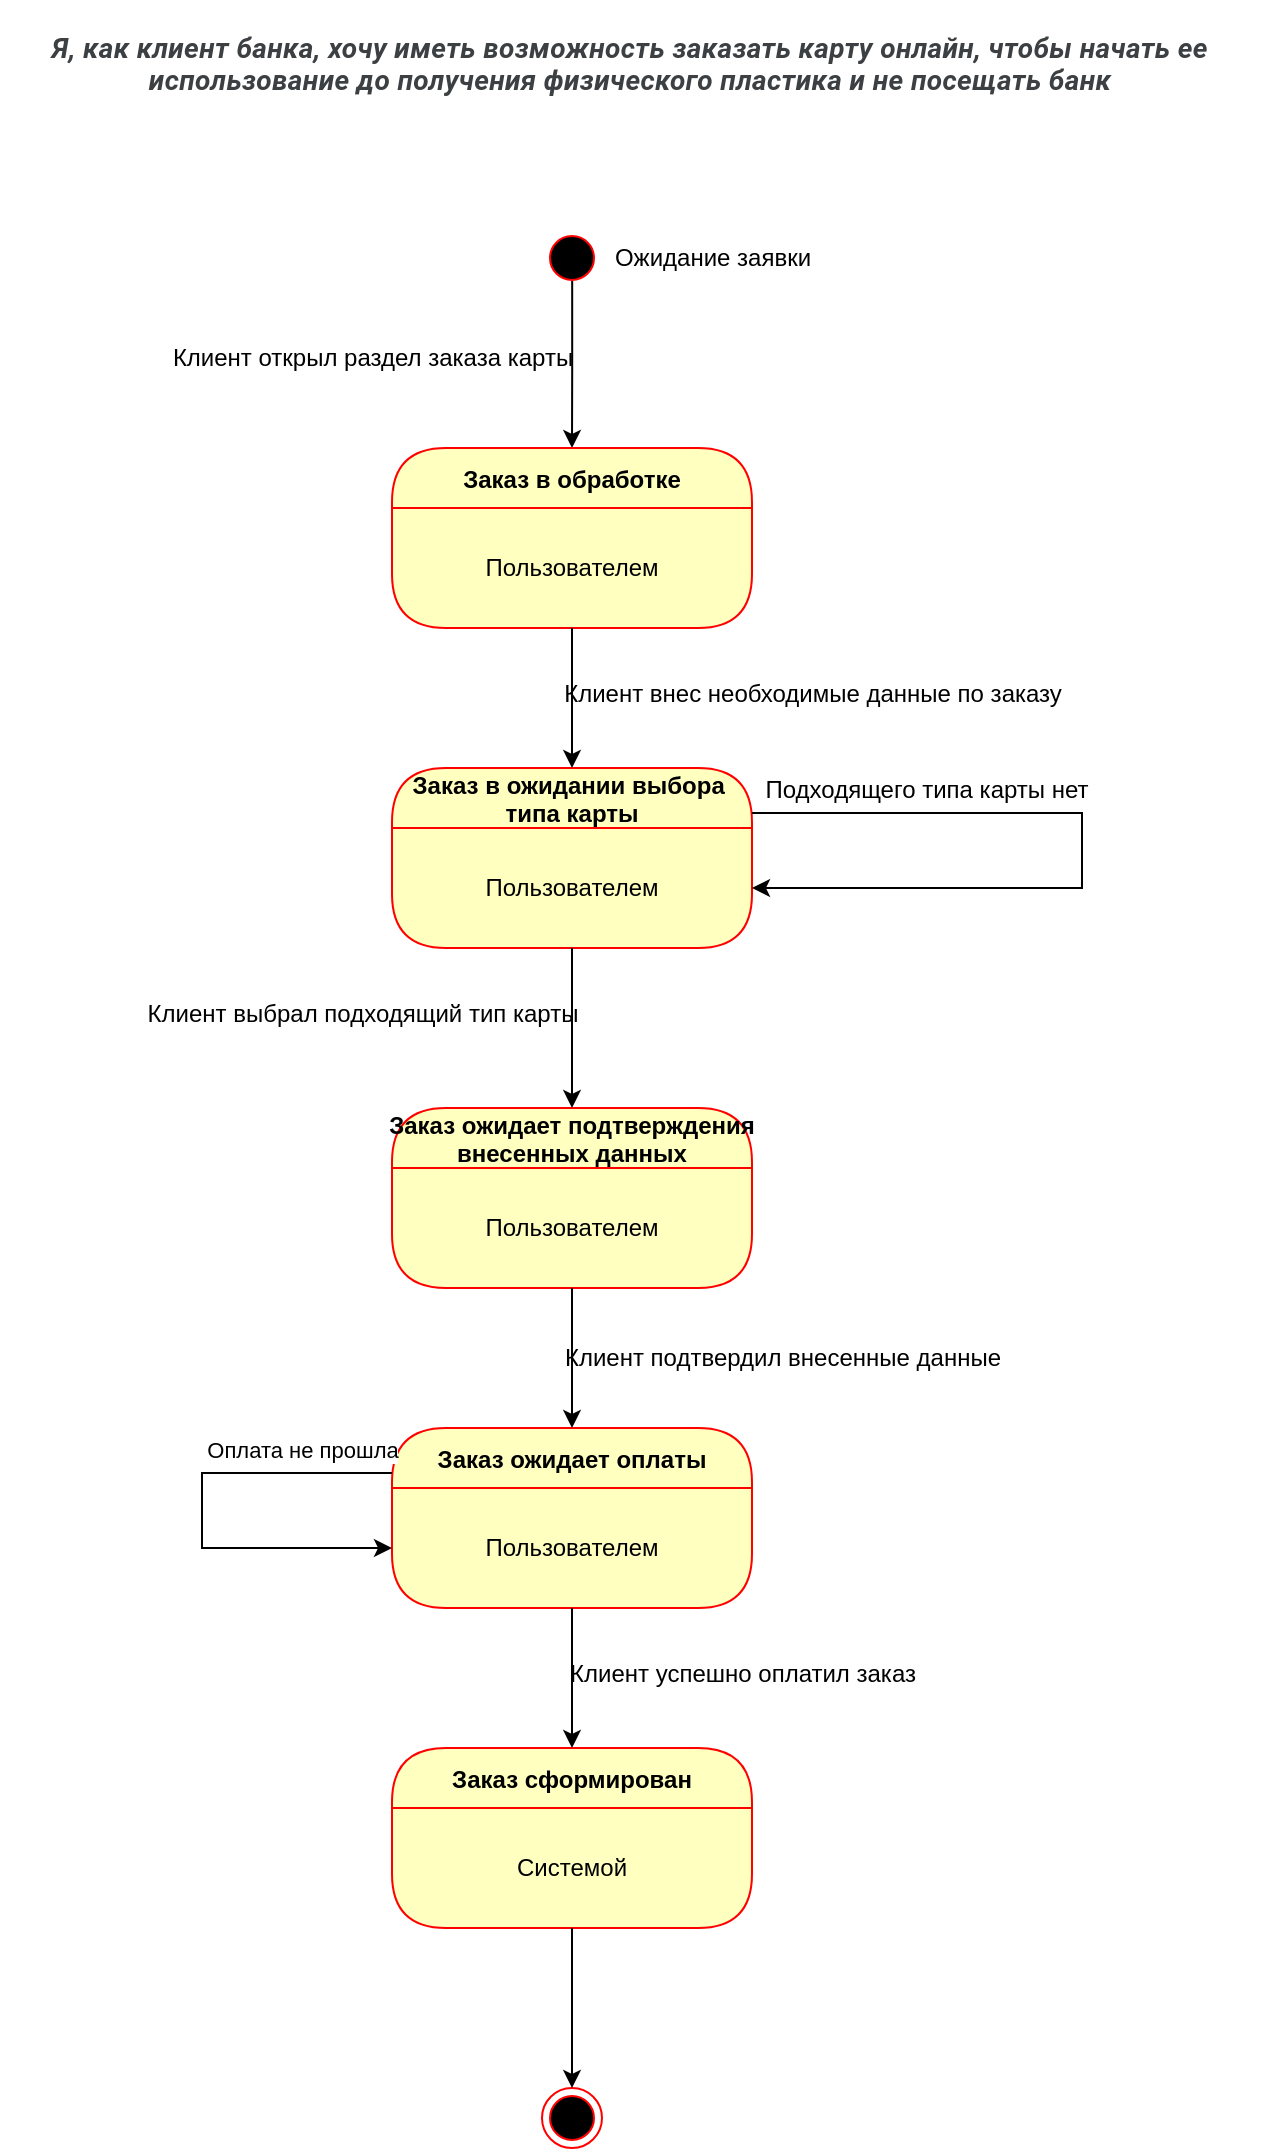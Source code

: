 <mxfile version="24.7.16">
  <diagram name="Страница — 1" id="hDEHx32wJXKjq6ueXip5">
    <mxGraphModel dx="1660" dy="877" grid="1" gridSize="10" guides="1" tooltips="1" connect="1" arrows="1" fold="1" page="1" pageScale="1" pageWidth="827" pageHeight="1169" background="#ffffff" math="0" shadow="0">
      <root>
        <mxCell id="0" />
        <mxCell id="1" parent="0" />
        <mxCell id="GovRdeA1VMItJWWdl3C1-1" value="&#xa;&lt;span style=&quot;color: rgb(60, 64, 67); font-family: Roboto, Arial, sans-serif; font-size: 14px; font-variant-ligatures: normal; font-variant-caps: normal; letter-spacing: 0.2px; orphans: 2; text-align: left; text-indent: 0px; text-transform: none; widows: 2; word-spacing: 0px; -webkit-text-stroke-width: 0px; white-space: normal; text-decoration-thickness: initial; text-decoration-style: initial; text-decoration-color: initial; float: none; display: inline !important;&quot;&gt;Я, как клиент банка, хочу иметь возможность заказать карту онлайн, чтобы начать ее использование до получения физического пластика и не посещать банк&lt;/span&gt;&#xa;&#xa;" style="text;html=1;align=center;verticalAlign=middle;whiteSpace=wrap;rounded=0;fontStyle=3" vertex="1" parent="1">
          <mxGeometry x="99" y="20" width="630" height="70" as="geometry" />
        </mxCell>
        <mxCell id="GovRdeA1VMItJWWdl3C1-16" style="edgeStyle=orthogonalEdgeStyle;rounded=0;orthogonalLoop=1;jettySize=auto;html=1;exitX=0.503;exitY=0.88;exitDx=0;exitDy=0;entryX=0.5;entryY=0;entryDx=0;entryDy=0;exitPerimeter=0;" edge="1" parent="1" source="GovRdeA1VMItJWWdl3C1-2" target="GovRdeA1VMItJWWdl3C1-5">
          <mxGeometry relative="1" as="geometry" />
        </mxCell>
        <mxCell id="GovRdeA1VMItJWWdl3C1-2" value="" style="ellipse;html=1;shape=startState;fillColor=#000000;strokeColor=#ff0000;" vertex="1" parent="1">
          <mxGeometry x="370" y="130" width="30" height="30" as="geometry" />
        </mxCell>
        <mxCell id="GovRdeA1VMItJWWdl3C1-5" value="Заказ в обработке" style="swimlane;fontStyle=1;align=center;verticalAlign=middle;childLayout=stackLayout;horizontal=1;startSize=30;horizontalStack=0;resizeParent=0;resizeLast=1;container=0;fontColor=#000000;collapsible=0;rounded=1;arcSize=30;strokeColor=#ff0000;fillColor=#ffffc0;swimlaneFillColor=#ffffc0;dropTarget=0;" vertex="1" parent="1">
          <mxGeometry x="295" y="240" width="180" height="90" as="geometry" />
        </mxCell>
        <mxCell id="GovRdeA1VMItJWWdl3C1-6" value="Пользователем" style="text;html=1;strokeColor=none;fillColor=none;align=center;verticalAlign=middle;spacingLeft=4;spacingRight=4;whiteSpace=wrap;overflow=hidden;rotatable=0;fontColor=#000000;" vertex="1" parent="GovRdeA1VMItJWWdl3C1-5">
          <mxGeometry y="30" width="180" height="60" as="geometry" />
        </mxCell>
        <mxCell id="GovRdeA1VMItJWWdl3C1-8" value="Заказ ожидает оплаты" style="swimlane;fontStyle=1;align=center;verticalAlign=middle;childLayout=stackLayout;horizontal=1;startSize=30;horizontalStack=0;resizeParent=0;resizeLast=1;container=0;fontColor=#000000;collapsible=0;rounded=1;arcSize=30;strokeColor=#ff0000;fillColor=#ffffc0;swimlaneFillColor=#ffffc0;dropTarget=0;" vertex="1" parent="1">
          <mxGeometry x="295" y="730" width="180" height="90" as="geometry" />
        </mxCell>
        <mxCell id="GovRdeA1VMItJWWdl3C1-9" value="Пользователем" style="text;html=1;strokeColor=none;fillColor=none;align=center;verticalAlign=middle;spacingLeft=4;spacingRight=4;whiteSpace=wrap;overflow=hidden;rotatable=0;fontColor=#000000;" vertex="1" parent="GovRdeA1VMItJWWdl3C1-8">
          <mxGeometry y="30" width="180" height="60" as="geometry" />
        </mxCell>
        <mxCell id="GovRdeA1VMItJWWdl3C1-34" style="edgeStyle=orthogonalEdgeStyle;rounded=0;orthogonalLoop=1;jettySize=auto;html=1;exitX=0;exitY=0.25;exitDx=0;exitDy=0;entryX=0;entryY=0.5;entryDx=0;entryDy=0;" edge="1" parent="GovRdeA1VMItJWWdl3C1-8" source="GovRdeA1VMItJWWdl3C1-8" target="GovRdeA1VMItJWWdl3C1-9">
          <mxGeometry relative="1" as="geometry">
            <mxPoint x="-5" y="75" as="targetPoint" />
            <Array as="points">
              <mxPoint x="-95" y="22" />
              <mxPoint x="-95" y="60" />
            </Array>
          </mxGeometry>
        </mxCell>
        <mxCell id="GovRdeA1VMItJWWdl3C1-35" value="Оплата не прошла" style="edgeLabel;html=1;align=center;verticalAlign=middle;resizable=0;points=[];" vertex="1" connectable="0" parent="GovRdeA1VMItJWWdl3C1-34">
          <mxGeometry x="-0.619" relative="1" as="geometry">
            <mxPoint x="-2" y="-12" as="offset" />
          </mxGeometry>
        </mxCell>
        <mxCell id="GovRdeA1VMItJWWdl3C1-10" value="Заказ в ожидании выбора &#xa;типа карты" style="swimlane;fontStyle=1;align=center;verticalAlign=middle;childLayout=stackLayout;horizontal=1;startSize=30;horizontalStack=0;resizeParent=0;resizeLast=1;container=0;fontColor=#000000;collapsible=0;rounded=1;arcSize=30;strokeColor=#ff0000;fillColor=#ffffc0;swimlaneFillColor=#ffffc0;dropTarget=0;" vertex="1" parent="1">
          <mxGeometry x="295" y="400" width="180" height="90" as="geometry" />
        </mxCell>
        <mxCell id="GovRdeA1VMItJWWdl3C1-11" value="Пользователем" style="text;html=1;strokeColor=none;fillColor=none;align=center;verticalAlign=middle;spacingLeft=4;spacingRight=4;whiteSpace=wrap;overflow=hidden;rotatable=0;fontColor=#000000;" vertex="1" parent="GovRdeA1VMItJWWdl3C1-10">
          <mxGeometry y="30" width="180" height="60" as="geometry" />
        </mxCell>
        <mxCell id="GovRdeA1VMItJWWdl3C1-31" style="edgeStyle=orthogonalEdgeStyle;rounded=0;orthogonalLoop=1;jettySize=auto;html=1;exitX=1;exitY=0.25;exitDx=0;exitDy=0;entryX=1;entryY=0.5;entryDx=0;entryDy=0;" edge="1" parent="GovRdeA1VMItJWWdl3C1-10" source="GovRdeA1VMItJWWdl3C1-10" target="GovRdeA1VMItJWWdl3C1-11">
          <mxGeometry relative="1" as="geometry">
            <Array as="points">
              <mxPoint x="345" y="22" />
              <mxPoint x="345" y="60" />
            </Array>
          </mxGeometry>
        </mxCell>
        <mxCell id="GovRdeA1VMItJWWdl3C1-32" value="&lt;font style=&quot;font-size: 12px;&quot;&gt;Подходящего типа карты нет&lt;/font&gt;" style="edgeLabel;html=1;align=center;verticalAlign=middle;resizable=0;points=[];" vertex="1" connectable="0" parent="GovRdeA1VMItJWWdl3C1-31">
          <mxGeometry x="-0.807" y="3" relative="1" as="geometry">
            <mxPoint x="51" y="-9" as="offset" />
          </mxGeometry>
        </mxCell>
        <mxCell id="GovRdeA1VMItJWWdl3C1-12" value="Заказ ожидает подтверждения&#xa;внесенных данных" style="swimlane;fontStyle=1;align=center;verticalAlign=middle;childLayout=stackLayout;horizontal=1;startSize=30;horizontalStack=0;resizeParent=0;resizeLast=1;container=0;fontColor=#000000;collapsible=0;rounded=1;arcSize=30;strokeColor=#ff0000;fillColor=#ffffc0;swimlaneFillColor=#ffffc0;dropTarget=0;" vertex="1" parent="1">
          <mxGeometry x="295" y="570" width="180" height="90" as="geometry" />
        </mxCell>
        <mxCell id="GovRdeA1VMItJWWdl3C1-13" value="Пользователем" style="text;html=1;strokeColor=none;fillColor=none;align=center;verticalAlign=middle;spacingLeft=4;spacingRight=4;whiteSpace=wrap;overflow=hidden;rotatable=0;fontColor=#000000;" vertex="1" parent="GovRdeA1VMItJWWdl3C1-12">
          <mxGeometry y="30" width="180" height="60" as="geometry" />
        </mxCell>
        <mxCell id="GovRdeA1VMItJWWdl3C1-14" value="" style="ellipse;html=1;shape=endState;fillColor=#000000;strokeColor=#ff0000;" vertex="1" parent="1">
          <mxGeometry x="370" y="1060" width="30" height="30" as="geometry" />
        </mxCell>
        <mxCell id="GovRdeA1VMItJWWdl3C1-17" style="edgeStyle=orthogonalEdgeStyle;rounded=0;orthogonalLoop=1;jettySize=auto;html=1;exitX=0.5;exitY=1;exitDx=0;exitDy=0;entryX=0.5;entryY=0;entryDx=0;entryDy=0;" edge="1" parent="1" source="GovRdeA1VMItJWWdl3C1-6" target="GovRdeA1VMItJWWdl3C1-10">
          <mxGeometry relative="1" as="geometry" />
        </mxCell>
        <mxCell id="GovRdeA1VMItJWWdl3C1-18" style="edgeStyle=orthogonalEdgeStyle;rounded=0;orthogonalLoop=1;jettySize=auto;html=1;exitX=0.5;exitY=1;exitDx=0;exitDy=0;entryX=0.5;entryY=0;entryDx=0;entryDy=0;" edge="1" parent="1" source="GovRdeA1VMItJWWdl3C1-11" target="GovRdeA1VMItJWWdl3C1-12">
          <mxGeometry relative="1" as="geometry" />
        </mxCell>
        <mxCell id="GovRdeA1VMItJWWdl3C1-19" style="edgeStyle=orthogonalEdgeStyle;rounded=0;orthogonalLoop=1;jettySize=auto;html=1;exitX=0.5;exitY=1;exitDx=0;exitDy=0;entryX=0.5;entryY=0;entryDx=0;entryDy=0;" edge="1" parent="1" source="GovRdeA1VMItJWWdl3C1-13" target="GovRdeA1VMItJWWdl3C1-8">
          <mxGeometry relative="1" as="geometry" />
        </mxCell>
        <mxCell id="GovRdeA1VMItJWWdl3C1-21" value="Ожидание заявки" style="text;html=1;align=center;verticalAlign=middle;resizable=0;points=[];autosize=1;strokeColor=none;fillColor=none;" vertex="1" parent="1">
          <mxGeometry x="400" y="130" width="110" height="30" as="geometry" />
        </mxCell>
        <mxCell id="GovRdeA1VMItJWWdl3C1-22" value="Заказ сформирован" style="swimlane;fontStyle=1;align=center;verticalAlign=middle;childLayout=stackLayout;horizontal=1;startSize=30;horizontalStack=0;resizeParent=0;resizeLast=1;container=0;fontColor=#000000;collapsible=0;rounded=1;arcSize=30;strokeColor=#ff0000;fillColor=#ffffc0;swimlaneFillColor=#ffffc0;dropTarget=0;" vertex="1" parent="1">
          <mxGeometry x="295" y="890" width="180" height="90" as="geometry" />
        </mxCell>
        <mxCell id="GovRdeA1VMItJWWdl3C1-23" value="Системой" style="text;html=1;strokeColor=none;fillColor=none;align=center;verticalAlign=middle;spacingLeft=4;spacingRight=4;whiteSpace=wrap;overflow=hidden;rotatable=0;fontColor=#000000;" vertex="1" parent="GovRdeA1VMItJWWdl3C1-22">
          <mxGeometry y="30" width="180" height="60" as="geometry" />
        </mxCell>
        <mxCell id="GovRdeA1VMItJWWdl3C1-25" style="edgeStyle=orthogonalEdgeStyle;rounded=0;orthogonalLoop=1;jettySize=auto;html=1;exitX=0.5;exitY=1;exitDx=0;exitDy=0;" edge="1" parent="1" source="GovRdeA1VMItJWWdl3C1-9" target="GovRdeA1VMItJWWdl3C1-22">
          <mxGeometry relative="1" as="geometry" />
        </mxCell>
        <mxCell id="GovRdeA1VMItJWWdl3C1-26" style="edgeStyle=orthogonalEdgeStyle;rounded=0;orthogonalLoop=1;jettySize=auto;html=1;exitX=0.5;exitY=1;exitDx=0;exitDy=0;entryX=0.5;entryY=0;entryDx=0;entryDy=0;" edge="1" parent="1" source="GovRdeA1VMItJWWdl3C1-23" target="GovRdeA1VMItJWWdl3C1-14">
          <mxGeometry relative="1" as="geometry" />
        </mxCell>
        <mxCell id="GovRdeA1VMItJWWdl3C1-28" value="Клиент открыл раздел заказа карты" style="text;html=1;align=center;verticalAlign=middle;resizable=0;points=[];autosize=1;strokeColor=none;fillColor=none;" vertex="1" parent="1">
          <mxGeometry x="180" y="180" width="210" height="30" as="geometry" />
        </mxCell>
        <mxCell id="GovRdeA1VMItJWWdl3C1-29" value="Клиент внес необходимые данные по заказу" style="text;html=1;align=center;verticalAlign=middle;resizable=0;points=[];autosize=1;strokeColor=none;fillColor=none;" vertex="1" parent="1">
          <mxGeometry x="380" y="348" width="250" height="30" as="geometry" />
        </mxCell>
        <mxCell id="GovRdeA1VMItJWWdl3C1-30" value="Клиент выбрал подходящий тип карты" style="text;html=1;align=center;verticalAlign=middle;resizable=0;points=[];autosize=1;strokeColor=none;fillColor=none;" vertex="1" parent="1">
          <mxGeometry x="170" y="508" width="220" height="30" as="geometry" />
        </mxCell>
        <mxCell id="GovRdeA1VMItJWWdl3C1-33" value="Клиент подтвердил внесенные данные" style="text;html=1;align=center;verticalAlign=middle;resizable=0;points=[];autosize=1;strokeColor=none;fillColor=none;" vertex="1" parent="1">
          <mxGeometry x="380" y="680" width="220" height="30" as="geometry" />
        </mxCell>
        <mxCell id="GovRdeA1VMItJWWdl3C1-36" value="Клиент успешно оплатил заказ" style="text;html=1;align=center;verticalAlign=middle;resizable=0;points=[];autosize=1;strokeColor=none;fillColor=none;" vertex="1" parent="1">
          <mxGeometry x="380" y="838" width="180" height="30" as="geometry" />
        </mxCell>
      </root>
    </mxGraphModel>
  </diagram>
</mxfile>
